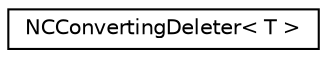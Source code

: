 digraph "Graphical Class Hierarchy"
{
  edge [fontname="Helvetica",fontsize="10",labelfontname="Helvetica",labelfontsize="10"];
  node [fontname="Helvetica",fontsize="10",shape=record];
  rankdir="LR";
  Node0 [label="NCConvertingDeleter\< T \>",height=0.2,width=0.4,color="black", fillcolor="white", style="filled",URL="$struct_n_c_converting_deleter.html"];
}
